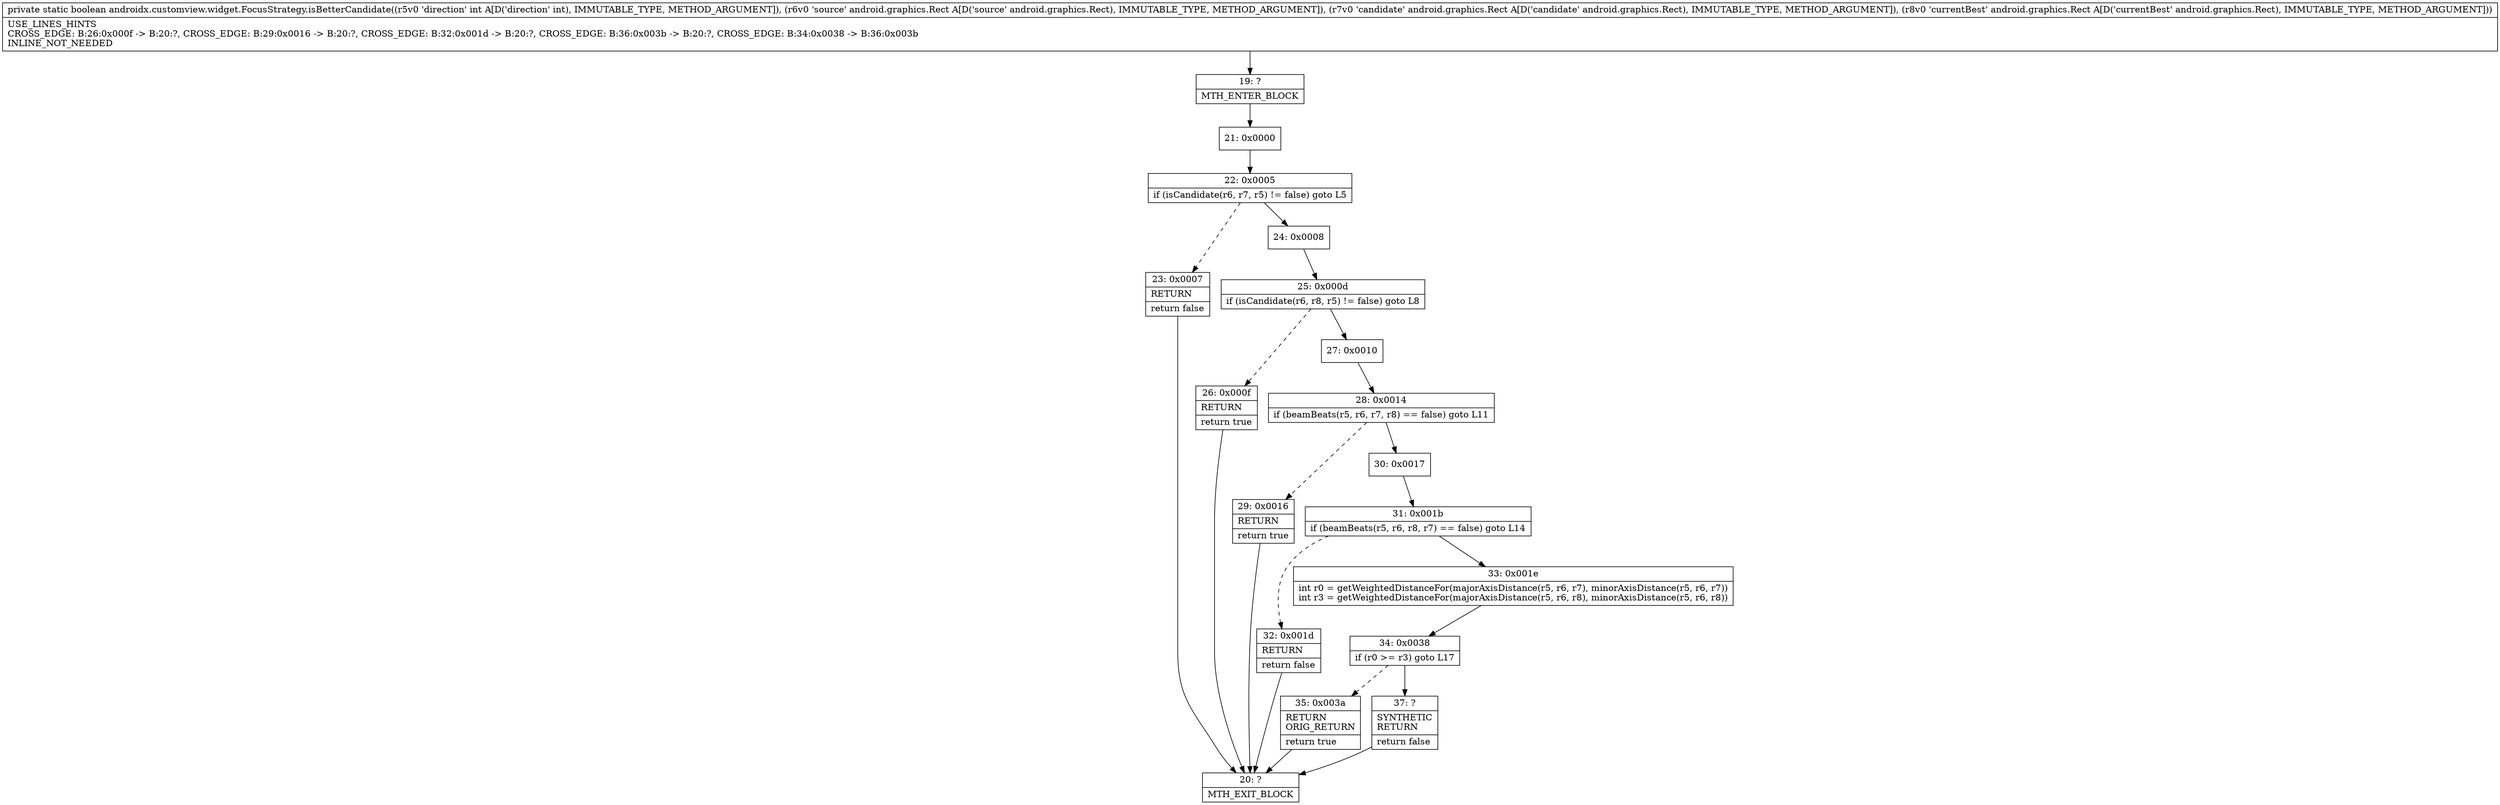 digraph "CFG forandroidx.customview.widget.FocusStrategy.isBetterCandidate(ILandroid\/graphics\/Rect;Landroid\/graphics\/Rect;Landroid\/graphics\/Rect;)Z" {
Node_19 [shape=record,label="{19\:\ ?|MTH_ENTER_BLOCK\l}"];
Node_21 [shape=record,label="{21\:\ 0x0000}"];
Node_22 [shape=record,label="{22\:\ 0x0005|if (isCandidate(r6, r7, r5) != false) goto L5\l}"];
Node_23 [shape=record,label="{23\:\ 0x0007|RETURN\l|return false\l}"];
Node_20 [shape=record,label="{20\:\ ?|MTH_EXIT_BLOCK\l}"];
Node_24 [shape=record,label="{24\:\ 0x0008}"];
Node_25 [shape=record,label="{25\:\ 0x000d|if (isCandidate(r6, r8, r5) != false) goto L8\l}"];
Node_26 [shape=record,label="{26\:\ 0x000f|RETURN\l|return true\l}"];
Node_27 [shape=record,label="{27\:\ 0x0010}"];
Node_28 [shape=record,label="{28\:\ 0x0014|if (beamBeats(r5, r6, r7, r8) == false) goto L11\l}"];
Node_29 [shape=record,label="{29\:\ 0x0016|RETURN\l|return true\l}"];
Node_30 [shape=record,label="{30\:\ 0x0017}"];
Node_31 [shape=record,label="{31\:\ 0x001b|if (beamBeats(r5, r6, r8, r7) == false) goto L14\l}"];
Node_32 [shape=record,label="{32\:\ 0x001d|RETURN\l|return false\l}"];
Node_33 [shape=record,label="{33\:\ 0x001e|int r0 = getWeightedDistanceFor(majorAxisDistance(r5, r6, r7), minorAxisDistance(r5, r6, r7))\lint r3 = getWeightedDistanceFor(majorAxisDistance(r5, r6, r8), minorAxisDistance(r5, r6, r8))\l}"];
Node_34 [shape=record,label="{34\:\ 0x0038|if (r0 \>= r3) goto L17\l}"];
Node_35 [shape=record,label="{35\:\ 0x003a|RETURN\lORIG_RETURN\l|return true\l}"];
Node_37 [shape=record,label="{37\:\ ?|SYNTHETIC\lRETURN\l|return false\l}"];
MethodNode[shape=record,label="{private static boolean androidx.customview.widget.FocusStrategy.isBetterCandidate((r5v0 'direction' int A[D('direction' int), IMMUTABLE_TYPE, METHOD_ARGUMENT]), (r6v0 'source' android.graphics.Rect A[D('source' android.graphics.Rect), IMMUTABLE_TYPE, METHOD_ARGUMENT]), (r7v0 'candidate' android.graphics.Rect A[D('candidate' android.graphics.Rect), IMMUTABLE_TYPE, METHOD_ARGUMENT]), (r8v0 'currentBest' android.graphics.Rect A[D('currentBest' android.graphics.Rect), IMMUTABLE_TYPE, METHOD_ARGUMENT]))  | USE_LINES_HINTS\lCROSS_EDGE: B:26:0x000f \-\> B:20:?, CROSS_EDGE: B:29:0x0016 \-\> B:20:?, CROSS_EDGE: B:32:0x001d \-\> B:20:?, CROSS_EDGE: B:36:0x003b \-\> B:20:?, CROSS_EDGE: B:34:0x0038 \-\> B:36:0x003b\lINLINE_NOT_NEEDED\l}"];
MethodNode -> Node_19;Node_19 -> Node_21;
Node_21 -> Node_22;
Node_22 -> Node_23[style=dashed];
Node_22 -> Node_24;
Node_23 -> Node_20;
Node_24 -> Node_25;
Node_25 -> Node_26[style=dashed];
Node_25 -> Node_27;
Node_26 -> Node_20;
Node_27 -> Node_28;
Node_28 -> Node_29[style=dashed];
Node_28 -> Node_30;
Node_29 -> Node_20;
Node_30 -> Node_31;
Node_31 -> Node_32[style=dashed];
Node_31 -> Node_33;
Node_32 -> Node_20;
Node_33 -> Node_34;
Node_34 -> Node_35[style=dashed];
Node_34 -> Node_37;
Node_35 -> Node_20;
Node_37 -> Node_20;
}

